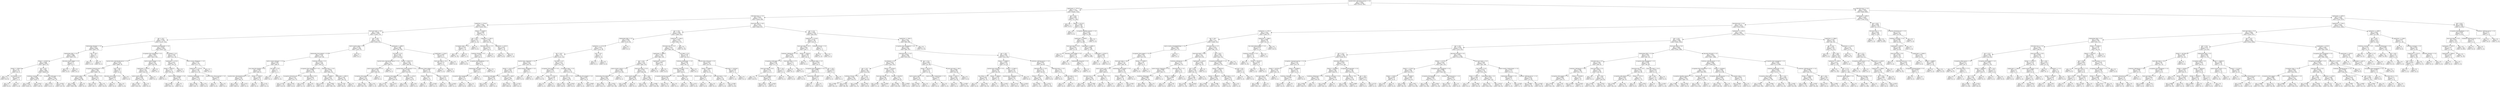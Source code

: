 digraph Tree {
node [shape=box] ;
0 [label="marital-status_Married-civ-spouse <= 0.5\ngini = 0.3656\nsamples = 32561\nvalue = [24720, 7841]"] ;
1 [label="capital-gain <= 7073.5\ngini = 0.1221\nsamples = 17585\nvalue = [16436, 1149]"] ;
0 -> 1 [labeldistance=2.5, labelangle=45, headlabel="True"] ;
2 [label="education-num <= 12.5\ngini = 0.0935\nsamples = 17274\nvalue = [16425, 849]"] ;
1 -> 2 ;
3 [label="capital-loss <= 2218.5\ngini = 0.0481\nsamples = 13864\nvalue = [13522, 342]"] ;
2 -> 3 ;
4 [label="hours-per-week <= 40.5\ngini = 0.0446\nsamples = 13807\nvalue = [13492, 315]"] ;
3 -> 4 ;
5 [label="age <= 33.5\ngini = 0.0268\nsamples = 11351\nvalue = [11197, 154]"] ;
4 -> 5 ;
6 [label="relationship_Husband <= 0.5\ngini = 0.0071\nsamples = 6698\nvalue = [6674, 24]"] ;
5 -> 6 ;
7 [label="relationship_Wife <= 0.5\ngini = 0.0068\nsamples = 6696\nvalue = [6673, 23]"] ;
6 -> 7 ;
8 [label="fnlwgt <= 23759.0\ngini = 0.0066\nsamples = 6692\nvalue = [6670, 22]"] ;
7 -> 8 ;
9 [label="fnlwgt <= 23381.0\ngini = 0.142\nsamples = 26\nvalue = [24, 2]"] ;
8 -> 9 ;
10 [label="gini = 0.0\nsamples = 23\nvalue = [23, 0]"] ;
9 -> 10 ;
11 [label="sex_Female <= 0.5\ngini = 0.4444\nsamples = 3\nvalue = [1, 2]"] ;
9 -> 11 ;
12 [label="gini = 0.0\nsamples = 2\nvalue = [0, 2]"] ;
11 -> 12 ;
13 [label="gini = 0.0\nsamples = 1\nvalue = [1, 0]"] ;
11 -> 13 ;
14 [label="age <= 28.5\ngini = 0.006\nsamples = 6666\nvalue = [6646, 20]"] ;
8 -> 14 ;
15 [label="workclass_Local-gov <= 0.5\ngini = 0.0026\nsamples = 5386\nvalue = [5379, 7]"] ;
14 -> 15 ;
16 [label="gini = 0.0015\nsamples = 5245\nvalue = [5241, 4]"] ;
15 -> 16 ;
17 [label="gini = 0.0416\nsamples = 141\nvalue = [138, 3]"] ;
15 -> 17 ;
18 [label="occupation_Craft-repair <= 0.5\ngini = 0.0201\nsamples = 1280\nvalue = [1267, 13]"] ;
14 -> 18 ;
19 [label="gini = 0.0125\nsamples = 1117\nvalue = [1110, 7]"] ;
18 -> 19 ;
20 [label="gini = 0.0709\nsamples = 163\nvalue = [157, 6]"] ;
18 -> 20 ;
21 [label="education_Some-college <= 0.5\ngini = 0.375\nsamples = 4\nvalue = [3, 1]"] ;
7 -> 21 ;
22 [label="gini = 0.0\nsamples = 3\nvalue = [3, 0]"] ;
21 -> 22 ;
23 [label="gini = 0.0\nsamples = 1\nvalue = [0, 1]"] ;
21 -> 23 ;
24 [label="age <= 26.5\ngini = 0.5\nsamples = 2\nvalue = [1, 1]"] ;
6 -> 24 ;
25 [label="gini = 0.0\nsamples = 1\nvalue = [1, 0]"] ;
24 -> 25 ;
26 [label="gini = 0.0\nsamples = 1\nvalue = [0, 1]"] ;
24 -> 26 ;
27 [label="occupation_Prof-specialty <= 0.5\ngini = 0.0543\nsamples = 4653\nvalue = [4523, 130]"] ;
5 -> 27 ;
28 [label="occupation_Exec-managerial <= 0.5\ngini = 0.046\nsamples = 4416\nvalue = [4312, 104]"] ;
27 -> 28 ;
29 [label="marital-status_Married-AF-spouse <= 0.5\ngini = 0.0376\nsamples = 4072\nvalue = [3994, 78]"] ;
28 -> 29 ;
30 [label="occupation_Protective-serv <= 0.5\ngini = 0.0367\nsamples = 4067\nvalue = [3991, 76]"] ;
29 -> 30 ;
31 [label="native-country_India <= 0.5\ngini = 0.0339\nsamples = 4000\nvalue = [3931, 69]"] ;
30 -> 31 ;
32 [label="gini = 0.0334\nsamples = 3999\nvalue = [3931, 68]"] ;
31 -> 32 ;
33 [label="gini = 0.0\nsamples = 1\nvalue = [0, 1]"] ;
31 -> 33 ;
34 [label="workclass_Private <= 0.5\ngini = 0.1871\nsamples = 67\nvalue = [60, 7]"] ;
30 -> 34 ;
35 [label="gini = 0.2726\nsamples = 43\nvalue = [36, 7]"] ;
34 -> 35 ;
36 [label="gini = 0.0\nsamples = 24\nvalue = [24, 0]"] ;
34 -> 36 ;
37 [label="age <= 36.5\ngini = 0.48\nsamples = 5\nvalue = [3, 2]"] ;
29 -> 37 ;
38 [label="education_Assoc-acdm <= 0.5\ngini = 0.4444\nsamples = 3\nvalue = [1, 2]"] ;
37 -> 38 ;
39 [label="gini = 0.0\nsamples = 2\nvalue = [0, 2]"] ;
38 -> 39 ;
40 [label="gini = 0.0\nsamples = 1\nvalue = [1, 0]"] ;
38 -> 40 ;
41 [label="gini = 0.0\nsamples = 2\nvalue = [2, 0]"] ;
37 -> 41 ;
42 [label="native-country_Ireland <= 0.5\ngini = 0.1397\nsamples = 344\nvalue = [318, 26]"] ;
28 -> 42 ;
43 [label="capital-gain <= 5373.5\ngini = 0.1351\nsamples = 343\nvalue = [318, 25]"] ;
42 -> 43 ;
44 [label="native-country_Japan <= 0.5\ngini = 0.1305\nsamples = 342\nvalue = [318, 24]"] ;
43 -> 44 ;
45 [label="gini = 0.1258\nsamples = 341\nvalue = [318, 23]"] ;
44 -> 45 ;
46 [label="gini = 0.0\nsamples = 1\nvalue = [0, 1]"] ;
44 -> 46 ;
47 [label="gini = 0.0\nsamples = 1\nvalue = [0, 1]"] ;
43 -> 47 ;
48 [label="gini = 0.0\nsamples = 1\nvalue = [0, 1]"] ;
42 -> 48 ;
49 [label="sex_Female <= 0.5\ngini = 0.1953\nsamples = 237\nvalue = [211, 26]"] ;
27 -> 49 ;
50 [label="capital-gain <= 4718.5\ngini = 0.4012\nsamples = 54\nvalue = [39, 15]"] ;
49 -> 50 ;
51 [label="fnlwgt <= 29452.0\ngini = 0.375\nsamples = 52\nvalue = [39, 13]"] ;
50 -> 51 ;
52 [label="gini = 0.0\nsamples = 1\nvalue = [0, 1]"] ;
51 -> 52 ;
53 [label="native-country_Germany <= 0.5\ngini = 0.3599\nsamples = 51\nvalue = [39, 12]"] ;
51 -> 53 ;
54 [label="gini = 0.3432\nsamples = 50\nvalue = [39, 11]"] ;
53 -> 54 ;
55 [label="gini = 0.0\nsamples = 1\nvalue = [0, 1]"] ;
53 -> 55 ;
56 [label="gini = 0.0\nsamples = 2\nvalue = [0, 2]"] ;
50 -> 56 ;
57 [label="native-country_Philippines <= 0.5\ngini = 0.113\nsamples = 183\nvalue = [172, 11]"] ;
49 -> 57 ;
58 [label="capital-loss <= 1472.0\ngini = 0.1039\nsamples = 182\nvalue = [172, 10]"] ;
57 -> 58 ;
59 [label="workclass_Federal-gov <= 0.5\ngini = 0.0955\nsamples = 179\nvalue = [170, 9]"] ;
58 -> 59 ;
60 [label="gini = 0.0794\nsamples = 169\nvalue = [162, 7]"] ;
59 -> 60 ;
61 [label="gini = 0.32\nsamples = 10\nvalue = [8, 2]"] ;
59 -> 61 ;
62 [label="marital-status_Never-married <= 0.5\ngini = 0.4444\nsamples = 3\nvalue = [2, 1]"] ;
58 -> 62 ;
63 [label="gini = 0.0\nsamples = 2\nvalue = [2, 0]"] ;
62 -> 63 ;
64 [label="gini = 0.0\nsamples = 1\nvalue = [0, 1]"] ;
62 -> 64 ;
65 [label="gini = 0.0\nsamples = 1\nvalue = [0, 1]"] ;
57 -> 65 ;
66 [label="age <= 38.5\ngini = 0.1225\nsamples = 2456\nvalue = [2295, 161]"] ;
4 -> 66 ;
67 [label="native-country_India <= 0.5\ngini = 0.0748\nsamples = 1568\nvalue = [1507, 61]"] ;
66 -> 67 ;
68 [label="relationship_Not-in-family <= 0.5\ngini = 0.0736\nsamples = 1567\nvalue = [1507, 60]"] ;
67 -> 68 ;
69 [label="native-country_Portugal <= 0.5\ngini = 0.0264\nsamples = 673\nvalue = [664, 9]"] ;
68 -> 69 ;
70 [label="race_Asian-Pac-Islander <= 0.5\ngini = 0.0236\nsamples = 671\nvalue = [663, 8]"] ;
69 -> 70 ;
71 [label="marital-status_Married-AF-spouse <= 0.5\ngini = 0.0181\nsamples = 657\nvalue = [651, 6]"] ;
70 -> 71 ;
72 [label="gini = 0.0152\nsamples = 653\nvalue = [648, 5]"] ;
71 -> 72 ;
73 [label="gini = 0.375\nsamples = 4\nvalue = [3, 1]"] ;
71 -> 73 ;
74 [label="fnlwgt <= 70533.5\ngini = 0.2449\nsamples = 14\nvalue = [12, 2]"] ;
70 -> 74 ;
75 [label="gini = 0.0\nsamples = 1\nvalue = [0, 1]"] ;
74 -> 75 ;
76 [label="gini = 0.142\nsamples = 13\nvalue = [12, 1]"] ;
74 -> 76 ;
77 [label="sex_Male <= 0.5\ngini = 0.5\nsamples = 2\nvalue = [1, 1]"] ;
69 -> 77 ;
78 [label="gini = 0.0\nsamples = 1\nvalue = [0, 1]"] ;
77 -> 78 ;
79 [label="gini = 0.0\nsamples = 1\nvalue = [1, 0]"] ;
77 -> 79 ;
80 [label="workclass_Private <= 0.5\ngini = 0.1076\nsamples = 894\nvalue = [843, 51]"] ;
68 -> 80 ;
81 [label="occupation_Exec-managerial <= 0.5\ngini = 0.2006\nsamples = 168\nvalue = [149, 19]"] ;
80 -> 81 ;
82 [label="occupation_Protective-serv <= 0.5\ngini = 0.1537\nsamples = 143\nvalue = [131, 12]"] ;
81 -> 82 ;
83 [label="gini = 0.1155\nsamples = 130\nvalue = [122, 8]"] ;
82 -> 83 ;
84 [label="gini = 0.426\nsamples = 13\nvalue = [9, 4]"] ;
82 -> 84 ;
85 [label="hours-per-week <= 62.5\ngini = 0.4032\nsamples = 25\nvalue = [18, 7]"] ;
81 -> 85 ;
86 [label="gini = 0.255\nsamples = 20\nvalue = [17, 3]"] ;
85 -> 86 ;
87 [label="gini = 0.32\nsamples = 5\nvalue = [1, 4]"] ;
85 -> 87 ;
88 [label="education-num <= 10.5\ngini = 0.0843\nsamples = 726\nvalue = [694, 32]"] ;
80 -> 88 ;
89 [label="fnlwgt <= 30808.5\ngini = 0.0672\nsamples = 632\nvalue = [610, 22]"] ;
88 -> 89 ;
90 [label="gini = 0.2975\nsamples = 11\nvalue = [9, 2]"] ;
89 -> 90 ;
91 [label="gini = 0.0623\nsamples = 621\nvalue = [601, 20]"] ;
89 -> 91 ;
92 [label="capital-gain <= 3692.0\ngini = 0.1901\nsamples = 94\nvalue = [84, 10]"] ;
88 -> 92 ;
93 [label="gini = 0.1748\nsamples = 93\nvalue = [84, 9]"] ;
92 -> 93 ;
94 [label="gini = 0.0\nsamples = 1\nvalue = [0, 1]"] ;
92 -> 94 ;
95 [label="gini = 0.0\nsamples = 1\nvalue = [0, 1]"] ;
67 -> 95 ;
96 [label="capital-gain <= 4668.5\ngini = 0.1999\nsamples = 888\nvalue = [788, 100]"] ;
66 -> 96 ;
97 [label="sex_Male <= 0.5\ngini = 0.1928\nsamples = 879\nvalue = [784, 95]"] ;
96 -> 97 ;
98 [label="marital-status_Married-AF-spouse <= 0.5\ngini = 0.12\nsamples = 421\nvalue = [394, 27]"] ;
97 -> 98 ;
99 [label="native-country_Greece <= 0.5\ngini = 0.1161\nsamples = 420\nvalue = [394, 26]"] ;
98 -> 99 ;
100 [label="occupation_Tech-support <= 0.5\ngini = 0.1122\nsamples = 419\nvalue = [394, 25]"] ;
99 -> 100 ;
101 [label="gini = 0.1018\nsamples = 409\nvalue = [387, 22]"] ;
100 -> 101 ;
102 [label="gini = 0.42\nsamples = 10\nvalue = [7, 3]"] ;
100 -> 102 ;
103 [label="gini = 0.0\nsamples = 1\nvalue = [0, 1]"] ;
99 -> 103 ;
104 [label="gini = 0.0\nsamples = 1\nvalue = [0, 1]"] ;
98 -> 104 ;
105 [label="fnlwgt <= 361071.0\ngini = 0.2529\nsamples = 458\nvalue = [390, 68]"] ;
97 -> 105 ;
106 [label="marital-status_Never-married <= 0.5\ngini = 0.2345\nsamples = 435\nvalue = [376, 59]"] ;
105 -> 106 ;
107 [label="occupation_Tech-support <= 0.5\ngini = 0.2828\nsamples = 311\nvalue = [258, 53]"] ;
106 -> 107 ;
108 [label="gini = 0.2727\nsamples = 307\nvalue = [257, 50]"] ;
107 -> 108 ;
109 [label="gini = 0.375\nsamples = 4\nvalue = [1, 3]"] ;
107 -> 109 ;
110 [label="capital-loss <= 1534.0\ngini = 0.0921\nsamples = 124\nvalue = [118, 6]"] ;
106 -> 110 ;
111 [label="gini = 0.065\nsamples = 119\nvalue = [115, 4]"] ;
110 -> 111 ;
112 [label="gini = 0.48\nsamples = 5\nvalue = [3, 2]"] ;
110 -> 112 ;
113 [label="education_Some-college <= 0.5\ngini = 0.4764\nsamples = 23\nvalue = [14, 9]"] ;
105 -> 113 ;
114 [label="fnlwgt <= 365071.5\ngini = 0.32\nsamples = 15\nvalue = [12, 3]"] ;
113 -> 114 ;
115 [label="gini = 0.0\nsamples = 1\nvalue = [0, 1]"] ;
114 -> 115 ;
116 [label="gini = 0.2449\nsamples = 14\nvalue = [12, 2]"] ;
114 -> 116 ;
117 [label="fnlwgt <= 420118.0\ngini = 0.375\nsamples = 8\nvalue = [2, 6]"] ;
113 -> 117 ;
118 [label="gini = 0.0\nsamples = 5\nvalue = [0, 5]"] ;
117 -> 118 ;
119 [label="gini = 0.4444\nsamples = 3\nvalue = [2, 1]"] ;
117 -> 119 ;
120 [label="capital-gain <= 5194.5\ngini = 0.4938\nsamples = 9\nvalue = [4, 5]"] ;
96 -> 120 ;
121 [label="hours-per-week <= 45.5\ngini = 0.2778\nsamples = 6\nvalue = [1, 5]"] ;
120 -> 121 ;
122 [label="gini = 0.0\nsamples = 1\nvalue = [1, 0]"] ;
121 -> 122 ;
123 [label="gini = 0.0\nsamples = 5\nvalue = [0, 5]"] ;
121 -> 123 ;
124 [label="gini = 0.0\nsamples = 3\nvalue = [3, 0]"] ;
120 -> 124 ;
125 [label="fnlwgt <= 125450.5\ngini = 0.4986\nsamples = 57\nvalue = [30, 27]"] ;
3 -> 125 ;
126 [label="age <= 60.0\ngini = 0.3457\nsamples = 18\nvalue = [4, 14]"] ;
125 -> 126 ;
127 [label="occupation_Sales <= 0.5\ngini = 0.1244\nsamples = 15\nvalue = [1, 14]"] ;
126 -> 127 ;
128 [label="gini = 0.0\nsamples = 14\nvalue = [0, 14]"] ;
127 -> 128 ;
129 [label="gini = 0.0\nsamples = 1\nvalue = [1, 0]"] ;
127 -> 129 ;
130 [label="gini = 0.0\nsamples = 3\nvalue = [3, 0]"] ;
126 -> 130 ;
131 [label="capital-loss <= 2391.5\ngini = 0.4444\nsamples = 39\nvalue = [26, 13]"] ;
125 -> 131 ;
132 [label="education-num <= 11.5\ngini = 0.2873\nsamples = 23\nvalue = [19, 4]"] ;
131 -> 132 ;
133 [label="workclass_Private <= 0.5\ngini = 0.2355\nsamples = 22\nvalue = [19, 3]"] ;
132 -> 133 ;
134 [label="gini = 0.0\nsamples = 10\nvalue = [10, 0]"] ;
133 -> 134 ;
135 [label="occupation_Farming-fishing <= 0.5\ngini = 0.375\nsamples = 12\nvalue = [9, 3]"] ;
133 -> 135 ;
136 [label="relationship_Own-child <= 0.5\ngini = 0.2975\nsamples = 11\nvalue = [9, 2]"] ;
135 -> 136 ;
137 [label="occupation_Exec-managerial <= 0.5\ngini = 0.18\nsamples = 10\nvalue = [9, 1]"] ;
136 -> 137 ;
138 [label="gini = 0.0\nsamples = 8\nvalue = [8, 0]"] ;
137 -> 138 ;
139 [label="gini = 0.5\nsamples = 2\nvalue = [1, 1]"] ;
137 -> 139 ;
140 [label="gini = 0.0\nsamples = 1\nvalue = [0, 1]"] ;
136 -> 140 ;
141 [label="gini = 0.0\nsamples = 1\nvalue = [0, 1]"] ;
135 -> 141 ;
142 [label="gini = 0.0\nsamples = 1\nvalue = [0, 1]"] ;
132 -> 142 ;
143 [label="capital-loss <= 3253.5\ngini = 0.4922\nsamples = 16\nvalue = [7, 9]"] ;
131 -> 143 ;
144 [label="gini = 0.0\nsamples = 9\nvalue = [0, 9]"] ;
143 -> 144 ;
145 [label="gini = 0.0\nsamples = 7\nvalue = [7, 0]"] ;
143 -> 145 ;
146 [label="hours-per-week <= 43.5\ngini = 0.2531\nsamples = 3410\nvalue = [2903, 507]"] ;
2 -> 146 ;
147 [label="age <= 33.5\ngini = 0.1608\nsamples = 2302\nvalue = [2099, 203]"] ;
146 -> 147 ;
148 [label="relationship_Wife <= 0.5\ngini = 0.0463\nsamples = 1181\nvalue = [1153, 28]"] ;
147 -> 148 ;
149 [label="capital-loss <= 2116.0\ngini = 0.0431\nsamples = 1179\nvalue = [1153, 26]"] ;
148 -> 149 ;
150 [label="age <= 29.5\ngini = 0.04\nsamples = 1175\nvalue = [1151, 24]"] ;
149 -> 150 ;
151 [label="marital-status_Separated <= 0.5\ngini = 0.0213\nsamples = 929\nvalue = [919, 10]"] ;
150 -> 151 ;
152 [label="fnlwgt <= 41011.0\ngini = 0.0193\nsamples = 924\nvalue = [915, 9]"] ;
151 -> 152 ;
153 [label="occupation_Craft-repair <= 0.5\ngini = 0.0973\nsamples = 39\nvalue = [37, 2]"] ;
152 -> 153 ;
154 [label="gini = 0.0512\nsamples = 38\nvalue = [37, 1]"] ;
153 -> 154 ;
155 [label="gini = 0.0\nsamples = 1\nvalue = [0, 1]"] ;
153 -> 155 ;
156 [label="capital-loss <= 1486.0\ngini = 0.0157\nsamples = 885\nvalue = [878, 7]"] ;
152 -> 156 ;
157 [label="gini = 0.0137\nsamples = 870\nvalue = [864, 6]"] ;
156 -> 157 ;
158 [label="gini = 0.1244\nsamples = 15\nvalue = [14, 1]"] ;
156 -> 158 ;
159 [label="native-country_Philippines <= 0.5\ngini = 0.32\nsamples = 5\nvalue = [4, 1]"] ;
151 -> 159 ;
160 [label="gini = 0.0\nsamples = 4\nvalue = [4, 0]"] ;
159 -> 160 ;
161 [label="gini = 0.0\nsamples = 1\nvalue = [0, 1]"] ;
159 -> 161 ;
162 [label="sex_Male <= 0.5\ngini = 0.1073\nsamples = 246\nvalue = [232, 14]"] ;
150 -> 162 ;
163 [label="occupation_Tech-support <= 0.5\ngini = 0.0161\nsamples = 123\nvalue = [122, 1]"] ;
162 -> 163 ;
164 [label="gini = 0.0\nsamples = 115\nvalue = [115, 0]"] ;
163 -> 164 ;
165 [label="fnlwgt <= 171021.5\ngini = 0.2188\nsamples = 8\nvalue = [7, 1]"] ;
163 -> 165 ;
166 [label="gini = 0.5\nsamples = 2\nvalue = [1, 1]"] ;
165 -> 166 ;
167 [label="gini = 0.0\nsamples = 6\nvalue = [6, 0]"] ;
165 -> 167 ;
168 [label="occupation_Sales <= 0.5\ngini = 0.189\nsamples = 123\nvalue = [110, 13]"] ;
162 -> 168 ;
169 [label="education-num <= 14.5\ngini = 0.1515\nsamples = 109\nvalue = [100, 9]"] ;
168 -> 169 ;
170 [label="gini = 0.1128\nsamples = 100\nvalue = [94, 6]"] ;
169 -> 170 ;
171 [label="gini = 0.4444\nsamples = 9\nvalue = [6, 3]"] ;
169 -> 171 ;
172 [label="relationship_Not-in-family <= 0.5\ngini = 0.4082\nsamples = 14\nvalue = [10, 4]"] ;
168 -> 172 ;
173 [label="gini = 0.0\nsamples = 5\nvalue = [5, 0]"] ;
172 -> 173 ;
174 [label="gini = 0.4938\nsamples = 9\nvalue = [5, 4]"] ;
172 -> 174 ;
175 [label="age <= 24.0\ngini = 0.5\nsamples = 4\nvalue = [2, 2]"] ;
149 -> 175 ;
176 [label="gini = 0.0\nsamples = 2\nvalue = [0, 2]"] ;
175 -> 176 ;
177 [label="gini = 0.0\nsamples = 2\nvalue = [2, 0]"] ;
175 -> 177 ;
178 [label="gini = 0.0\nsamples = 2\nvalue = [0, 2]"] ;
148 -> 178 ;
179 [label="capital-loss <= 2365.5\ngini = 0.2635\nsamples = 1121\nvalue = [946, 175]"] ;
147 -> 179 ;
180 [label="education-num <= 14.5\ngini = 0.2529\nsamples = 1111\nvalue = [946, 165]"] ;
179 -> 180 ;
181 [label="capital-gain <= 4668.5\ngini = 0.2246\nsamples = 1024\nvalue = [892, 132]"] ;
180 -> 181 ;
182 [label="age <= 46.5\ngini = 0.216\nsamples = 1007\nvalue = [883, 124]"] ;
181 -> 182 ;
183 [label="native-country_Taiwan <= 0.5\ngini = 0.1665\nsamples = 633\nvalue = [575, 58]"] ;
182 -> 183 ;
184 [label="relationship_Not-in-family <= 0.5\ngini = 0.1641\nsamples = 632\nvalue = [575, 57]"] ;
183 -> 184 ;
185 [label="gini = 0.0915\nsamples = 229\nvalue = [218, 11]"] ;
184 -> 185 ;
186 [label="gini = 0.2022\nsamples = 403\nvalue = [357, 46]"] ;
184 -> 186 ;
187 [label="gini = 0.0\nsamples = 1\nvalue = [0, 1]"] ;
183 -> 187 ;
188 [label="hours-per-week <= 31.0\ngini = 0.2907\nsamples = 374\nvalue = [308, 66]"] ;
182 -> 188 ;
189 [label="native-country_Japan <= 0.5\ngini = 0.0907\nsamples = 84\nvalue = [80, 4]"] ;
188 -> 189 ;
190 [label="gini = 0.0697\nsamples = 83\nvalue = [80, 3]"] ;
189 -> 190 ;
191 [label="gini = 0.0\nsamples = 1\nvalue = [0, 1]"] ;
189 -> 191 ;
192 [label="age <= 48.5\ngini = 0.3362\nsamples = 290\nvalue = [228, 62]"] ;
188 -> 192 ;
193 [label="gini = 0.4352\nsamples = 50\nvalue = [34, 16]"] ;
192 -> 193 ;
194 [label="gini = 0.3099\nsamples = 240\nvalue = [194, 46]"] ;
192 -> 194 ;
195 [label="capital-gain <= 5194.5\ngini = 0.4983\nsamples = 17\nvalue = [9, 8]"] ;
181 -> 195 ;
196 [label="gini = 0.0\nsamples = 8\nvalue = [0, 8]"] ;
195 -> 196 ;
197 [label="gini = 0.0\nsamples = 9\nvalue = [9, 0]"] ;
195 -> 197 ;
198 [label="sex_Male <= 0.5\ngini = 0.4709\nsamples = 87\nvalue = [54, 33]"] ;
180 -> 198 ;
199 [label="workclass_Federal-gov <= 0.5\ngini = 0.3482\nsamples = 49\nvalue = [38, 11]"] ;
198 -> 199 ;
200 [label="workclass_State-gov <= 0.5\ngini = 0.3096\nsamples = 47\nvalue = [38, 9]"] ;
199 -> 200 ;
201 [label="occupation_Machine-op-inspct <= 0.5\ngini = 0.1567\nsamples = 35\nvalue = [32, 3]"] ;
200 -> 201 ;
202 [label="gini = 0.1107\nsamples = 34\nvalue = [32, 2]"] ;
201 -> 202 ;
203 [label="gini = 0.0\nsamples = 1\nvalue = [0, 1]"] ;
201 -> 203 ;
204 [label="education_Doctorate <= 0.5\ngini = 0.5\nsamples = 12\nvalue = [6, 6]"] ;
200 -> 204 ;
205 [label="gini = 0.0\nsamples = 4\nvalue = [4, 0]"] ;
204 -> 205 ;
206 [label="gini = 0.375\nsamples = 8\nvalue = [2, 6]"] ;
204 -> 206 ;
207 [label="gini = 0.0\nsamples = 2\nvalue = [0, 2]"] ;
199 -> 207 ;
208 [label="marital-status_Divorced <= 0.5\ngini = 0.4875\nsamples = 38\nvalue = [16, 22]"] ;
198 -> 208 ;
209 [label="fnlwgt <= 93895.5\ngini = 0.42\nsamples = 30\nvalue = [9, 21]"] ;
208 -> 209 ;
210 [label="marital-status_Widowed <= 0.5\ngini = 0.32\nsamples = 5\nvalue = [4, 1]"] ;
209 -> 210 ;
211 [label="gini = 0.0\nsamples = 4\nvalue = [4, 0]"] ;
210 -> 211 ;
212 [label="gini = 0.0\nsamples = 1\nvalue = [0, 1]"] ;
210 -> 212 ;
213 [label="hours-per-week <= 16.5\ngini = 0.32\nsamples = 25\nvalue = [5, 20]"] ;
209 -> 213 ;
214 [label="gini = 0.0\nsamples = 2\nvalue = [2, 0]"] ;
213 -> 214 ;
215 [label="gini = 0.2268\nsamples = 23\nvalue = [3, 20]"] ;
213 -> 215 ;
216 [label="fnlwgt <= 316106.5\ngini = 0.2188\nsamples = 8\nvalue = [7, 1]"] ;
208 -> 216 ;
217 [label="gini = 0.0\nsamples = 7\nvalue = [7, 0]"] ;
216 -> 217 ;
218 [label="gini = 0.0\nsamples = 1\nvalue = [0, 1]"] ;
216 -> 218 ;
219 [label="gini = 0.0\nsamples = 10\nvalue = [0, 10]"] ;
179 -> 219 ;
220 [label="age <= 27.5\ngini = 0.3982\nsamples = 1108\nvalue = [804, 304]"] ;
146 -> 220 ;
221 [label="capital-loss <= 2116.0\ngini = 0.0736\nsamples = 209\nvalue = [201, 8]"] ;
220 -> 221 ;
222 [label="hours-per-week <= 62.5\ngini = 0.0653\nsamples = 207\nvalue = [200, 7]"] ;
221 -> 222 ;
223 [label="workclass_Self-emp-inc <= 0.5\ngini = 0.0425\nsamples = 184\nvalue = [180, 4]"] ;
222 -> 223 ;
224 [label="occupation_Craft-repair <= 0.5\ngini = 0.0328\nsamples = 180\nvalue = [177, 3]"] ;
223 -> 224 ;
225 [label="hours-per-week <= 53.5\ngini = 0.0225\nsamples = 176\nvalue = [174, 2]"] ;
224 -> 225 ;
226 [label="gini = 0.0\nsamples = 135\nvalue = [135, 0]"] ;
225 -> 226 ;
227 [label="occupation_Tech-support <= 0.5\ngini = 0.0928\nsamples = 41\nvalue = [39, 2]"] ;
225 -> 227 ;
228 [label="gini = 0.0512\nsamples = 38\nvalue = [37, 1]"] ;
227 -> 228 ;
229 [label="gini = 0.4444\nsamples = 3\nvalue = [2, 1]"] ;
227 -> 229 ;
230 [label="age <= 26.5\ngini = 0.375\nsamples = 4\nvalue = [3, 1]"] ;
224 -> 230 ;
231 [label="gini = 0.0\nsamples = 1\nvalue = [0, 1]"] ;
230 -> 231 ;
232 [label="gini = 0.0\nsamples = 3\nvalue = [3, 0]"] ;
230 -> 232 ;
233 [label="hours-per-week <= 47.5\ngini = 0.375\nsamples = 4\nvalue = [3, 1]"] ;
223 -> 233 ;
234 [label="gini = 0.0\nsamples = 1\nvalue = [0, 1]"] ;
233 -> 234 ;
235 [label="gini = 0.0\nsamples = 3\nvalue = [3, 0]"] ;
233 -> 235 ;
236 [label="fnlwgt <= 78354.0\ngini = 0.2268\nsamples = 23\nvalue = [20, 3]"] ;
222 -> 236 ;
237 [label="gini = 0.0\nsamples = 1\nvalue = [0, 1]"] ;
236 -> 237 ;
238 [label="occupation_Sales <= 0.5\ngini = 0.1653\nsamples = 22\nvalue = [20, 2]"] ;
236 -> 238 ;
239 [label="occupation_Exec-managerial <= 0.5\ngini = 0.0997\nsamples = 19\nvalue = [18, 1]"] ;
238 -> 239 ;
240 [label="gini = 0.0\nsamples = 15\nvalue = [15, 0]"] ;
239 -> 240 ;
241 [label="relationship_Own-child <= 0.5\ngini = 0.375\nsamples = 4\nvalue = [3, 1]"] ;
239 -> 241 ;
242 [label="gini = 0.0\nsamples = 1\nvalue = [0, 1]"] ;
241 -> 242 ;
243 [label="gini = 0.0\nsamples = 3\nvalue = [3, 0]"] ;
241 -> 243 ;
244 [label="age <= 26.0\ngini = 0.4444\nsamples = 3\nvalue = [2, 1]"] ;
238 -> 244 ;
245 [label="gini = 0.0\nsamples = 2\nvalue = [2, 0]"] ;
244 -> 245 ;
246 [label="gini = 0.0\nsamples = 1\nvalue = [0, 1]"] ;
244 -> 246 ;
247 [label="workclass_Private <= 0.5\ngini = 0.5\nsamples = 2\nvalue = [1, 1]"] ;
221 -> 247 ;
248 [label="gini = 0.0\nsamples = 1\nvalue = [1, 0]"] ;
247 -> 248 ;
249 [label="gini = 0.0\nsamples = 1\nvalue = [0, 1]"] ;
247 -> 249 ;
250 [label="capital-loss <= 2391.5\ngini = 0.4417\nsamples = 899\nvalue = [603, 296]"] ;
220 -> 250 ;
251 [label="occupation_Exec-managerial <= 0.5\ngini = 0.4337\nsamples = 884\nvalue = [603, 281]"] ;
250 -> 251 ;
252 [label="education-num <= 14.5\ngini = 0.3981\nsamples = 660\nvalue = [479, 181]"] ;
251 -> 252 ;
253 [label="sex_Female <= 0.5\ngini = 0.3612\nsamples = 558\nvalue = [426, 132]"] ;
252 -> 253 ;
254 [label="age <= 42.5\ngini = 0.4241\nsamples = 308\nvalue = [214, 94]"] ;
253 -> 254 ;
255 [label="workclass_Private <= 0.5\ngini = 0.385\nsamples = 196\nvalue = [145, 51]"] ;
254 -> 255 ;
256 [label="gini = 0.2809\nsamples = 71\nvalue = [59, 12]"] ;
255 -> 256 ;
257 [label="gini = 0.4293\nsamples = 125\nvalue = [86, 39]"] ;
255 -> 257 ;
258 [label="age <= 53.5\ngini = 0.4731\nsamples = 112\nvalue = [69, 43]"] ;
254 -> 258 ;
259 [label="gini = 0.4987\nsamples = 78\nvalue = [41, 37]"] ;
258 -> 259 ;
260 [label="gini = 0.2907\nsamples = 34\nvalue = [28, 6]"] ;
258 -> 260 ;
261 [label="fnlwgt <= 131504.0\ngini = 0.2578\nsamples = 250\nvalue = [212, 38]"] ;
253 -> 261 ;
262 [label="hours-per-week <= 61.0\ngini = 0.095\nsamples = 80\nvalue = [76, 4]"] ;
261 -> 262 ;
263 [label="gini = 0.0533\nsamples = 73\nvalue = [71, 2]"] ;
262 -> 263 ;
264 [label="gini = 0.4082\nsamples = 7\nvalue = [5, 2]"] ;
262 -> 264 ;
265 [label="fnlwgt <= 352536.5\ngini = 0.32\nsamples = 170\nvalue = [136, 34]"] ;
261 -> 265 ;
266 [label="gini = 0.2982\nsamples = 159\nvalue = [130, 29]"] ;
265 -> 266 ;
267 [label="gini = 0.4959\nsamples = 11\nvalue = [6, 5]"] ;
265 -> 267 ;
268 [label="age <= 32.5\ngini = 0.4992\nsamples = 102\nvalue = [53, 49]"] ;
252 -> 268 ;
269 [label="fnlwgt <= 401751.5\ngini = 0.2975\nsamples = 33\nvalue = [27, 6]"] ;
268 -> 269 ;
270 [label="native-country_Italy <= 0.5\ngini = 0.2311\nsamples = 30\nvalue = [26, 4]"] ;
269 -> 270 ;
271 [label="gini = 0.1855\nsamples = 29\nvalue = [26, 3]"] ;
270 -> 271 ;
272 [label="gini = 0.0\nsamples = 1\nvalue = [0, 1]"] ;
270 -> 272 ;
273 [label="native-country_United-States <= 0.5\ngini = 0.4444\nsamples = 3\nvalue = [1, 2]"] ;
269 -> 273 ;
274 [label="gini = 0.0\nsamples = 2\nvalue = [0, 2]"] ;
273 -> 274 ;
275 [label="gini = 0.0\nsamples = 1\nvalue = [1, 0]"] ;
273 -> 275 ;
276 [label="hours-per-week <= 89.5\ngini = 0.4696\nsamples = 69\nvalue = [26, 43]"] ;
268 -> 276 ;
277 [label="fnlwgt <= 40537.5\ngini = 0.4541\nsamples = 66\nvalue = [23, 43]"] ;
276 -> 277 ;
278 [label="gini = 0.32\nsamples = 5\nvalue = [4, 1]"] ;
277 -> 278 ;
279 [label="gini = 0.4289\nsamples = 61\nvalue = [19, 42]"] ;
277 -> 279 ;
280 [label="gini = 0.0\nsamples = 3\nvalue = [3, 0]"] ;
276 -> 280 ;
281 [label="age <= 39.5\ngini = 0.4943\nsamples = 224\nvalue = [124, 100]"] ;
251 -> 281 ;
282 [label="fnlwgt <= 185983.5\ngini = 0.4339\nsamples = 110\nvalue = [75, 35]"] ;
281 -> 282 ;
283 [label="marital-status_Divorced <= 0.5\ngini = 0.4824\nsamples = 64\nvalue = [38, 26]"] ;
282 -> 283 ;
284 [label="race_White <= 0.5\ngini = 0.4395\nsamples = 46\nvalue = [31, 15]"] ;
283 -> 284 ;
285 [label="gini = 0.0\nsamples = 5\nvalue = [5, 0]"] ;
284 -> 285 ;
286 [label="gini = 0.464\nsamples = 41\nvalue = [26, 15]"] ;
284 -> 286 ;
287 [label="fnlwgt <= 40949.5\ngini = 0.4753\nsamples = 18\nvalue = [7, 11]"] ;
283 -> 287 ;
288 [label="gini = 0.0\nsamples = 2\nvalue = [2, 0]"] ;
287 -> 288 ;
289 [label="gini = 0.4297\nsamples = 16\nvalue = [5, 11]"] ;
287 -> 289 ;
290 [label="fnlwgt <= 572687.5\ngini = 0.3147\nsamples = 46\nvalue = [37, 9]"] ;
282 -> 290 ;
291 [label="marital-status_Separated <= 0.5\ngini = 0.2676\nsamples = 44\nvalue = [37, 7]"] ;
290 -> 291 ;
292 [label="gini = 0.2142\nsamples = 41\nvalue = [36, 5]"] ;
291 -> 292 ;
293 [label="gini = 0.4444\nsamples = 3\nvalue = [1, 2]"] ;
291 -> 293 ;
294 [label="gini = 0.0\nsamples = 2\nvalue = [0, 2]"] ;
290 -> 294 ;
295 [label="workclass_Self-emp-not-inc <= 0.5\ngini = 0.4902\nsamples = 114\nvalue = [49, 65]"] ;
281 -> 295 ;
296 [label="education-num <= 14.5\ngini = 0.4741\nsamples = 101\nvalue = [39, 62]"] ;
295 -> 296 ;
297 [label="fnlwgt <= 114362.0\ngini = 0.487\nsamples = 93\nvalue = [39, 54]"] ;
296 -> 297 ;
298 [label="gini = 0.4851\nsamples = 29\nvalue = [17, 12]"] ;
297 -> 298 ;
299 [label="gini = 0.4512\nsamples = 64\nvalue = [22, 42]"] ;
297 -> 299 ;
300 [label="gini = 0.0\nsamples = 8\nvalue = [0, 8]"] ;
296 -> 300 ;
301 [label="education-num <= 13.5\ngini = 0.355\nsamples = 13\nvalue = [10, 3]"] ;
295 -> 301 ;
302 [label="gini = 0.0\nsamples = 9\nvalue = [9, 0]"] ;
301 -> 302 ;
303 [label="hours-per-week <= 52.5\ngini = 0.375\nsamples = 4\nvalue = [1, 3]"] ;
301 -> 303 ;
304 [label="gini = 0.0\nsamples = 3\nvalue = [0, 3]"] ;
303 -> 304 ;
305 [label="gini = 0.0\nsamples = 1\nvalue = [1, 0]"] ;
303 -> 305 ;
306 [label="gini = 0.0\nsamples = 15\nvalue = [0, 15]"] ;
250 -> 306 ;
307 [label="age <= 20.5\ngini = 0.0682\nsamples = 311\nvalue = [11, 300]"] ;
1 -> 307 ;
308 [label="gini = 0.0\nsamples = 4\nvalue = [4, 0]"] ;
307 -> 308 ;
309 [label="fnlwgt <= 25115.5\ngini = 0.0446\nsamples = 307\nvalue = [7, 300]"] ;
307 -> 309 ;
310 [label="gini = 0.0\nsamples = 2\nvalue = [2, 0]"] ;
309 -> 310 ;
311 [label="occupation_Handlers-cleaners <= 0.5\ngini = 0.0322\nsamples = 305\nvalue = [5, 300]"] ;
309 -> 311 ;
312 [label="capital-gain <= 8296.0\ngini = 0.026\nsamples = 304\nvalue = [4, 300]"] ;
311 -> 312 ;
313 [label="hours-per-week <= 35.5\ngini = 0.3047\nsamples = 16\nvalue = [3, 13]"] ;
312 -> 313 ;
314 [label="gini = 0.0\nsamples = 2\nvalue = [2, 0]"] ;
313 -> 314 ;
315 [label="education_Some-college <= 0.5\ngini = 0.1327\nsamples = 14\nvalue = [1, 13]"] ;
313 -> 315 ;
316 [label="gini = 0.0\nsamples = 12\nvalue = [0, 12]"] ;
315 -> 316 ;
317 [label="relationship_Unmarried <= 0.5\ngini = 0.5\nsamples = 2\nvalue = [1, 1]"] ;
315 -> 317 ;
318 [label="gini = 0.0\nsamples = 1\nvalue = [0, 1]"] ;
317 -> 318 ;
319 [label="gini = 0.0\nsamples = 1\nvalue = [1, 0]"] ;
317 -> 319 ;
320 [label="capital-gain <= 30961.5\ngini = 0.0069\nsamples = 288\nvalue = [1, 287]"] ;
312 -> 320 ;
321 [label="gini = 0.0\nsamples = 260\nvalue = [0, 260]"] ;
320 -> 321 ;
322 [label="capital-gain <= 67047.0\ngini = 0.0689\nsamples = 28\nvalue = [1, 27]"] ;
320 -> 322 ;
323 [label="gini = 0.0\nsamples = 1\nvalue = [1, 0]"] ;
322 -> 323 ;
324 [label="gini = 0.0\nsamples = 27\nvalue = [0, 27]"] ;
322 -> 324 ;
325 [label="gini = 0.0\nsamples = 1\nvalue = [1, 0]"] ;
311 -> 325 ;
326 [label="education-num <= 12.5\ngini = 0.4943\nsamples = 14976\nvalue = [8284, 6692]"] ;
0 -> 326 [labeldistance=2.5, labelangle=-45, headlabel="False"] ;
327 [label="capital-gain <= 5095.5\ngini = 0.4429\nsamples = 10507\nvalue = [7029, 3478]"] ;
326 -> 327 ;
328 [label="education-num <= 8.5\ngini = 0.4174\nsamples = 9979\nvalue = [7018, 2961]"] ;
327 -> 328 ;
329 [label="capital-loss <= 1791.5\ngini = 0.1814\nsamples = 1656\nvalue = [1489, 167]"] ;
328 -> 329 ;
330 [label="age <= 36.5\ngini = 0.17\nsamples = 1621\nvalue = [1469, 152]"] ;
329 -> 330 ;
331 [label="native-country_Trinadad&Tobago <= 0.5\ngini = 0.0816\nsamples = 493\nvalue = [472, 21]"] ;
330 -> 331 ;
332 [label="occupation_Tech-support <= 0.5\ngini = 0.078\nsamples = 492\nvalue = [472, 20]"] ;
331 -> 332 ;
333 [label="hours-per-week <= 49.0\ngini = 0.0712\nsamples = 487\nvalue = [469, 18]"] ;
332 -> 333 ;
334 [label="native-country_Laos <= 0.5\ngini = 0.0432\nsamples = 407\nvalue = [398, 9]"] ;
333 -> 334 ;
335 [label="education-num <= 7.5\ngini = 0.0387\nsamples = 405\nvalue = [397, 8]"] ;
334 -> 335 ;
336 [label="gini = 0.027\nsamples = 365\nvalue = [360, 5]"] ;
335 -> 336 ;
337 [label="gini = 0.1388\nsamples = 40\nvalue = [37, 3]"] ;
335 -> 337 ;
338 [label="education_11th <= 0.5\ngini = 0.5\nsamples = 2\nvalue = [1, 1]"] ;
334 -> 338 ;
339 [label="gini = 0.0\nsamples = 1\nvalue = [0, 1]"] ;
338 -> 339 ;
340 [label="gini = 0.0\nsamples = 1\nvalue = [1, 0]"] ;
338 -> 340 ;
341 [label="relationship_Not-in-family <= 0.5\ngini = 0.1997\nsamples = 80\nvalue = [71, 9]"] ;
333 -> 341 ;
342 [label="fnlwgt <= 29992.5\ngini = 0.182\nsamples = 79\nvalue = [71, 8]"] ;
341 -> 342 ;
343 [label="gini = 0.5\nsamples = 2\nvalue = [1, 1]"] ;
342 -> 343 ;
344 [label="gini = 0.1653\nsamples = 77\nvalue = [70, 7]"] ;
342 -> 344 ;
345 [label="gini = 0.0\nsamples = 1\nvalue = [0, 1]"] ;
341 -> 345 ;
346 [label="fnlwgt <= 273083.5\ngini = 0.48\nsamples = 5\nvalue = [3, 2]"] ;
332 -> 346 ;
347 [label="gini = 0.0\nsamples = 3\nvalue = [3, 0]"] ;
346 -> 347 ;
348 [label="gini = 0.0\nsamples = 2\nvalue = [0, 2]"] ;
346 -> 348 ;
349 [label="gini = 0.0\nsamples = 1\nvalue = [0, 1]"] ;
331 -> 349 ;
350 [label="education-num <= 5.5\ngini = 0.2053\nsamples = 1128\nvalue = [997, 131]"] ;
330 -> 350 ;
351 [label="hours-per-week <= 49.5\ngini = 0.155\nsamples = 626\nvalue = [573, 53]"] ;
350 -> 351 ;
352 [label="workclass_Self-emp-inc <= 0.5\ngini = 0.1117\nsamples = 522\nvalue = [491, 31]"] ;
351 -> 352 ;
353 [label="native-country_Yugoslavia <= 0.5\ngini = 0.0999\nsamples = 512\nvalue = [485, 27]"] ;
352 -> 353 ;
354 [label="workclass_Federal-gov <= 0.5\ngini = 0.0966\nsamples = 511\nvalue = [485, 26]"] ;
353 -> 354 ;
355 [label="gini = 0.0932\nsamples = 510\nvalue = [485, 25]"] ;
354 -> 355 ;
356 [label="gini = 0.0\nsamples = 1\nvalue = [0, 1]"] ;
354 -> 356 ;
357 [label="gini = 0.0\nsamples = 1\nvalue = [0, 1]"] ;
353 -> 357 ;
358 [label="education-num <= 4.5\ngini = 0.48\nsamples = 10\nvalue = [6, 4]"] ;
352 -> 358 ;
359 [label="fnlwgt <= 129309.0\ngini = 0.4898\nsamples = 7\nvalue = [3, 4]"] ;
358 -> 359 ;
360 [label="gini = 0.0\nsamples = 2\nvalue = [0, 2]"] ;
359 -> 360 ;
361 [label="gini = 0.48\nsamples = 5\nvalue = [3, 2]"] ;
359 -> 361 ;
362 [label="gini = 0.0\nsamples = 3\nvalue = [3, 0]"] ;
358 -> 362 ;
363 [label="capital-gain <= 4164.0\ngini = 0.3336\nsamples = 104\nvalue = [82, 22]"] ;
351 -> 363 ;
364 [label="age <= 63.5\ngini = 0.3246\nsamples = 103\nvalue = [82, 21]"] ;
363 -> 364 ;
365 [label="age <= 62.5\ngini = 0.3496\nsamples = 93\nvalue = [72, 21]"] ;
364 -> 365 ;
366 [label="gini = 0.3331\nsamples = 90\nvalue = [71, 19]"] ;
365 -> 366 ;
367 [label="gini = 0.4444\nsamples = 3\nvalue = [1, 2]"] ;
365 -> 367 ;
368 [label="gini = 0.0\nsamples = 10\nvalue = [10, 0]"] ;
364 -> 368 ;
369 [label="gini = 0.0\nsamples = 1\nvalue = [0, 1]"] ;
363 -> 369 ;
370 [label="age <= 65.5\ngini = 0.2625\nsamples = 502\nvalue = [424, 78]"] ;
350 -> 370 ;
371 [label="occupation_Prof-specialty <= 0.5\ngini = 0.2851\nsamples = 453\nvalue = [375, 78]"] ;
370 -> 371 ;
372 [label="fnlwgt <= 366223.0\ngini = 0.2783\nsamples = 449\nvalue = [374, 75]"] ;
371 -> 372 ;
373 [label="fnlwgt <= 198384.0\ngini = 0.2651\nsamples = 426\nvalue = [359, 67]"] ;
372 -> 373 ;
374 [label="gini = 0.3055\nsamples = 287\nvalue = [233, 54]"] ;
373 -> 374 ;
375 [label="gini = 0.1696\nsamples = 139\nvalue = [126, 13]"] ;
373 -> 375 ;
376 [label="hours-per-week <= 41.5\ngini = 0.4537\nsamples = 23\nvalue = [15, 8]"] ;
372 -> 376 ;
377 [label="gini = 0.3457\nsamples = 18\nvalue = [14, 4]"] ;
376 -> 377 ;
378 [label="gini = 0.32\nsamples = 5\nvalue = [1, 4]"] ;
376 -> 378 ;
379 [label="age <= 39.5\ngini = 0.375\nsamples = 4\nvalue = [1, 3]"] ;
371 -> 379 ;
380 [label="gini = 0.0\nsamples = 1\nvalue = [1, 0]"] ;
379 -> 380 ;
381 [label="gini = 0.0\nsamples = 3\nvalue = [0, 3]"] ;
379 -> 381 ;
382 [label="gini = 0.0\nsamples = 49\nvalue = [49, 0]"] ;
370 -> 382 ;
383 [label="capital-loss <= 1989.5\ngini = 0.4898\nsamples = 35\nvalue = [20, 15]"] ;
329 -> 383 ;
384 [label="race_Amer-Indian-Eskimo <= 0.5\ngini = 0.2076\nsamples = 17\nvalue = [2, 15]"] ;
383 -> 384 ;
385 [label="workclass_Local-gov <= 0.5\ngini = 0.1172\nsamples = 16\nvalue = [1, 15]"] ;
384 -> 385 ;
386 [label="gini = 0.0\nsamples = 13\nvalue = [0, 13]"] ;
385 -> 386 ;
387 [label="fnlwgt <= 281402.5\ngini = 0.4444\nsamples = 3\nvalue = [1, 2]"] ;
385 -> 387 ;
388 [label="gini = 0.0\nsamples = 1\nvalue = [1, 0]"] ;
387 -> 388 ;
389 [label="gini = 0.0\nsamples = 2\nvalue = [0, 2]"] ;
387 -> 389 ;
390 [label="gini = 0.0\nsamples = 1\nvalue = [1, 0]"] ;
384 -> 390 ;
391 [label="gini = 0.0\nsamples = 18\nvalue = [18, 0]"] ;
383 -> 391 ;
392 [label="capital-loss <= 1782.5\ngini = 0.446\nsamples = 8323\nvalue = [5529, 2794]"] ;
328 -> 392 ;
393 [label="age <= 35.5\ngini = 0.4339\nsamples = 7988\nvalue = [5446, 2542]"] ;
392 -> 393 ;
394 [label="age <= 29.5\ngini = 0.3249\nsamples = 2704\nvalue = [2152, 552]"] ;
393 -> 394 ;
395 [label="age <= 24.5\ngini = 0.2388\nsamples = 1205\nvalue = [1038, 167]"] ;
394 -> 395 ;
396 [label="occupation_Transport-moving <= 0.5\ngini = 0.1076\nsamples = 333\nvalue = [314, 19]"] ;
395 -> 396 ;
397 [label="fnlwgt <= 542762.5\ngini = 0.0794\nsamples = 314\nvalue = [301, 13]"] ;
396 -> 397 ;
398 [label="hours-per-week <= 71.0\ngini = 0.0737\nsamples = 313\nvalue = [301, 12]"] ;
397 -> 398 ;
399 [label="gini = 0.0682\nsamples = 311\nvalue = [300, 11]"] ;
398 -> 399 ;
400 [label="gini = 0.5\nsamples = 2\nvalue = [1, 1]"] ;
398 -> 400 ;
401 [label="gini = 0.0\nsamples = 1\nvalue = [0, 1]"] ;
397 -> 401 ;
402 [label="fnlwgt <= 332860.0\ngini = 0.4321\nsamples = 19\nvalue = [13, 6]"] ;
396 -> 402 ;
403 [label="workclass_State-gov <= 0.5\ngini = 0.3599\nsamples = 17\nvalue = [13, 4]"] ;
402 -> 403 ;
404 [label="gini = 0.3047\nsamples = 16\nvalue = [13, 3]"] ;
403 -> 404 ;
405 [label="gini = 0.0\nsamples = 1\nvalue = [0, 1]"] ;
403 -> 405 ;
406 [label="gini = 0.0\nsamples = 2\nvalue = [0, 2]"] ;
402 -> 406 ;
407 [label="education_HS-grad <= 0.5\ngini = 0.2818\nsamples = 872\nvalue = [724, 148]"] ;
395 -> 407 ;
408 [label="fnlwgt <= 291086.0\ngini = 0.3492\nsamples = 386\nvalue = [299, 87]"] ;
407 -> 408 ;
409 [label="workclass_Federal-gov <= 0.5\ngini = 0.3162\nsamples = 315\nvalue = [253, 62]"] ;
408 -> 409 ;
410 [label="gini = 0.3039\nsamples = 305\nvalue = [248, 57]"] ;
409 -> 410 ;
411 [label="gini = 0.5\nsamples = 10\nvalue = [5, 5]"] ;
409 -> 411 ;
412 [label="workclass_Local-gov <= 0.5\ngini = 0.4563\nsamples = 71\nvalue = [46, 25]"] ;
408 -> 412 ;
413 [label="gini = 0.4304\nsamples = 67\nvalue = [46, 21]"] ;
412 -> 413 ;
414 [label="gini = 0.0\nsamples = 4\nvalue = [0, 4]"] ;
412 -> 414 ;
415 [label="occupation_Prof-specialty <= 0.5\ngini = 0.2195\nsamples = 486\nvalue = [425, 61]"] ;
407 -> 415 ;
416 [label="hours-per-week <= 76.0\ngini = 0.208\nsamples = 475\nvalue = [419, 56]"] ;
415 -> 416 ;
417 [label="gini = 0.2008\nsamples = 468\nvalue = [415, 53]"] ;
416 -> 417 ;
418 [label="gini = 0.4898\nsamples = 7\nvalue = [4, 3]"] ;
416 -> 418 ;
419 [label="age <= 28.5\ngini = 0.4959\nsamples = 11\nvalue = [6, 5]"] ;
415 -> 419 ;
420 [label="gini = 0.0\nsamples = 5\nvalue = [5, 0]"] ;
419 -> 420 ;
421 [label="gini = 0.2778\nsamples = 6\nvalue = [1, 5]"] ;
419 -> 421 ;
422 [label="education_HS-grad <= 0.5\ngini = 0.3817\nsamples = 1499\nvalue = [1114, 385]"] ;
394 -> 422 ;
423 [label="fnlwgt <= 157762.5\ngini = 0.4342\nsamples = 678\nvalue = [462, 216]"] ;
422 -> 423 ;
424 [label="fnlwgt <= 27233.5\ngini = 0.3641\nsamples = 280\nvalue = [213, 67]"] ;
423 -> 424 ;
425 [label="fnlwgt <= 25285.5\ngini = 0.4444\nsamples = 9\nvalue = [3, 6]"] ;
424 -> 425 ;
426 [label="gini = 0.48\nsamples = 5\nvalue = [3, 2]"] ;
425 -> 426 ;
427 [label="gini = 0.0\nsamples = 4\nvalue = [0, 4]"] ;
425 -> 427 ;
428 [label="fnlwgt <= 83939.0\ngini = 0.3489\nsamples = 271\nvalue = [210, 61]"] ;
424 -> 428 ;
429 [label="gini = 0.2488\nsamples = 103\nvalue = [88, 15]"] ;
428 -> 429 ;
430 [label="gini = 0.3977\nsamples = 168\nvalue = [122, 46]"] ;
428 -> 430 ;
431 [label="occupation_Exec-managerial <= 0.5\ngini = 0.4684\nsamples = 398\nvalue = [249, 149]"] ;
423 -> 431 ;
432 [label="occupation_Prof-specialty <= 0.5\ngini = 0.4508\nsamples = 341\nvalue = [224, 117]"] ;
431 -> 432 ;
433 [label="gini = 0.4331\nsamples = 309\nvalue = [211, 98]"] ;
432 -> 433 ;
434 [label="gini = 0.4824\nsamples = 32\nvalue = [13, 19]"] ;
432 -> 434 ;
435 [label="workclass_Self-emp-not-inc <= 0.5\ngini = 0.4925\nsamples = 57\nvalue = [25, 32]"] ;
431 -> 435 ;
436 [label="gini = 0.4785\nsamples = 53\nvalue = [21, 32]"] ;
435 -> 436 ;
437 [label="gini = 0.0\nsamples = 4\nvalue = [4, 0]"] ;
435 -> 437 ;
438 [label="hours-per-week <= 52.5\ngini = 0.3269\nsamples = 821\nvalue = [652, 169]"] ;
422 -> 438 ;
439 [label="race_White <= 0.5\ngini = 0.2975\nsamples = 704\nvalue = [576, 128]"] ;
438 -> 439 ;
440 [label="fnlwgt <= 22421.0\ngini = 0.1083\nsamples = 87\nvalue = [82, 5]"] ;
439 -> 440 ;
441 [label="gini = 0.0\nsamples = 1\nvalue = [0, 1]"] ;
440 -> 441 ;
442 [label="gini = 0.0887\nsamples = 86\nvalue = [82, 4]"] ;
440 -> 442 ;
443 [label="relationship_Wife <= 0.5\ngini = 0.3192\nsamples = 617\nvalue = [494, 123]"] ;
439 -> 443 ;
444 [label="gini = 0.2977\nsamples = 555\nvalue = [454, 101]"] ;
443 -> 444 ;
445 [label="gini = 0.4579\nsamples = 62\nvalue = [40, 22]"] ;
443 -> 445 ;
446 [label="native-country_United-States <= 0.5\ngini = 0.4553\nsamples = 117\nvalue = [76, 41]"] ;
438 -> 446 ;
447 [label="relationship_Husband <= 0.5\ngini = 0.3457\nsamples = 9\nvalue = [2, 7]"] ;
446 -> 447 ;
448 [label="gini = 0.0\nsamples = 1\nvalue = [1, 0]"] ;
447 -> 448 ;
449 [label="gini = 0.2188\nsamples = 8\nvalue = [1, 7]"] ;
447 -> 449 ;
450 [label="workclass_Self-emp-not-inc <= 0.5\ngini = 0.4314\nsamples = 108\nvalue = [74, 34]"] ;
446 -> 450 ;
451 [label="gini = 0.4688\nsamples = 80\nvalue = [50, 30]"] ;
450 -> 451 ;
452 [label="gini = 0.2449\nsamples = 28\nvalue = [24, 4]"] ;
450 -> 452 ;
453 [label="hours-per-week <= 34.5\ngini = 0.4695\nsamples = 5284\nvalue = [3294, 1990]"] ;
393 -> 453 ;
454 [label="relationship_Wife <= 0.5\ngini = 0.2653\nsamples = 578\nvalue = [487, 91]"] ;
453 -> 454 ;
455 [label="education-num <= 9.5\ngini = 0.1859\nsamples = 434\nvalue = [389, 45]"] ;
454 -> 455 ;
456 [label="workclass_Self-emp-inc <= 0.5\ngini = 0.1064\nsamples = 266\nvalue = [251, 15]"] ;
455 -> 456 ;
457 [label="occupation_Tech-support <= 0.5\ngini = 0.0894\nsamples = 256\nvalue = [244, 12]"] ;
456 -> 457 ;
458 [label="gini = 0.0765\nsamples = 251\nvalue = [241, 10]"] ;
457 -> 458 ;
459 [label="gini = 0.48\nsamples = 5\nvalue = [3, 2]"] ;
457 -> 459 ;
460 [label="fnlwgt <= 222288.0\ngini = 0.42\nsamples = 10\nvalue = [7, 3]"] ;
456 -> 460 ;
461 [label="gini = 0.2449\nsamples = 7\nvalue = [6, 1]"] ;
460 -> 461 ;
462 [label="gini = 0.4444\nsamples = 3\nvalue = [1, 2]"] ;
460 -> 462 ;
463 [label="hours-per-week <= 2.5\ngini = 0.2934\nsamples = 168\nvalue = [138, 30]"] ;
455 -> 463 ;
464 [label="gini = 0.0\nsamples = 1\nvalue = [0, 1]"] ;
463 -> 464 ;
465 [label="age <= 69.5\ngini = 0.287\nsamples = 167\nvalue = [138, 29]"] ;
463 -> 465 ;
466 [label="gini = 0.2434\nsamples = 134\nvalue = [115, 19]"] ;
465 -> 466 ;
467 [label="gini = 0.4224\nsamples = 33\nvalue = [23, 10]"] ;
465 -> 467 ;
468 [label="occupation_Exec-managerial <= 0.5\ngini = 0.4348\nsamples = 144\nvalue = [98, 46]"] ;
454 -> 468 ;
469 [label="education-num <= 10.5\ngini = 0.4024\nsamples = 129\nvalue = [93, 36]"] ;
468 -> 469 ;
470 [label="occupation_Adm-clerical <= 0.5\ngini = 0.3581\nsamples = 107\nvalue = [82, 25]"] ;
469 -> 470 ;
471 [label="gini = 0.2807\nsamples = 77\nvalue = [64, 13]"] ;
470 -> 471 ;
472 [label="gini = 0.48\nsamples = 30\nvalue = [18, 12]"] ;
470 -> 472 ;
473 [label="fnlwgt <= 75722.5\ngini = 0.5\nsamples = 22\nvalue = [11, 11]"] ;
469 -> 473 ;
474 [label="gini = 0.0\nsamples = 3\nvalue = [3, 0]"] ;
473 -> 474 ;
475 [label="gini = 0.4875\nsamples = 19\nvalue = [8, 11]"] ;
473 -> 475 ;
476 [label="hours-per-week <= 31.0\ngini = 0.4444\nsamples = 15\nvalue = [5, 10]"] ;
468 -> 476 ;
477 [label="age <= 38.5\ngini = 0.2778\nsamples = 12\nvalue = [2, 10]"] ;
476 -> 477 ;
478 [label="gini = 0.0\nsamples = 1\nvalue = [1, 0]"] ;
477 -> 478 ;
479 [label="gini = 0.1653\nsamples = 11\nvalue = [1, 10]"] ;
477 -> 479 ;
480 [label="gini = 0.0\nsamples = 3\nvalue = [3, 0]"] ;
476 -> 480 ;
481 [label="education_HS-grad <= 0.5\ngini = 0.4814\nsamples = 4706\nvalue = [2807, 1899]"] ;
453 -> 481 ;
482 [label="workclass_Self-emp-not-inc <= 0.5\ngini = 0.4988\nsamples = 2084\nvalue = [1093, 991]"] ;
481 -> 482 ;
483 [label="occupation_Exec-managerial <= 0.5\ngini = 0.5\nsamples = 1846\nvalue = [923, 923]"] ;
482 -> 483 ;
484 [label="occupation_Handlers-cleaners <= 0.5\ngini = 0.4981\nsamples = 1519\nvalue = [806, 713]"] ;
483 -> 484 ;
485 [label="gini = 0.499\nsamples = 1481\nvalue = [773, 708]"] ;
484 -> 485 ;
486 [label="gini = 0.2285\nsamples = 38\nvalue = [33, 5]"] ;
484 -> 486 ;
487 [label="capital-loss <= 1512.0\ngini = 0.4596\nsamples = 327\nvalue = [117, 210]"] ;
483 -> 487 ;
488 [label="gini = 0.4512\nsamples = 320\nvalue = [110, 210]"] ;
487 -> 488 ;
489 [label="gini = 0.0\nsamples = 7\nvalue = [7, 0]"] ;
487 -> 489 ;
490 [label="fnlwgt <= 353260.0\ngini = 0.4082\nsamples = 238\nvalue = [170, 68]"] ;
482 -> 490 ;
491 [label="occupation_Machine-op-inspct <= 0.5\ngini = 0.3838\nsamples = 224\nvalue = [166, 58]"] ;
490 -> 491 ;
492 [label="gini = 0.3704\nsamples = 220\nvalue = [166, 54]"] ;
491 -> 492 ;
493 [label="gini = 0.0\nsamples = 4\nvalue = [0, 4]"] ;
491 -> 493 ;
494 [label="occupation_Sales <= 0.5\ngini = 0.4082\nsamples = 14\nvalue = [4, 10]"] ;
490 -> 494 ;
495 [label="gini = 0.4938\nsamples = 9\nvalue = [4, 5]"] ;
494 -> 495 ;
496 [label="gini = 0.0\nsamples = 5\nvalue = [0, 5]"] ;
494 -> 496 ;
497 [label="occupation_Exec-managerial <= 0.5\ngini = 0.4528\nsamples = 2622\nvalue = [1714, 908]"] ;
481 -> 497 ;
498 [label="workclass_Federal-gov <= 0.5\ngini = 0.4423\nsamples = 2353\nvalue = [1576, 777]"] ;
497 -> 498 ;
499 [label="occupation_Other-service <= 0.5\ngini = 0.4358\nsamples = 2269\nvalue = [1541, 728]"] ;
498 -> 499 ;
500 [label="gini = 0.4433\nsamples = 2129\nvalue = [1423, 706]"] ;
499 -> 500 ;
501 [label="gini = 0.2649\nsamples = 140\nvalue = [118, 22]"] ;
499 -> 501 ;
502 [label="age <= 43.5\ngini = 0.4861\nsamples = 84\nvalue = [35, 49]"] ;
498 -> 502 ;
503 [label="gini = 0.48\nsamples = 25\nvalue = [15, 10]"] ;
502 -> 503 ;
504 [label="gini = 0.4481\nsamples = 59\nvalue = [20, 39]"] ;
502 -> 504 ;
505 [label="workclass_Self-emp-not-inc <= 0.5\ngini = 0.4997\nsamples = 269\nvalue = [138, 131]"] ;
497 -> 505 ;
506 [label="fnlwgt <= 190421.0\ngini = 0.4966\nsamples = 218\nvalue = [100, 118]"] ;
505 -> 506 ;
507 [label="gini = 0.4996\nsamples = 144\nvalue = [74, 70]"] ;
506 -> 507 ;
508 [label="gini = 0.4558\nsamples = 74\nvalue = [26, 48]"] ;
506 -> 508 ;
509 [label="age <= 46.5\ngini = 0.3799\nsamples = 51\nvalue = [38, 13]"] ;
505 -> 509 ;
510 [label="gini = 0.1975\nsamples = 27\nvalue = [24, 3]"] ;
509 -> 510 ;
511 [label="gini = 0.4861\nsamples = 24\nvalue = [14, 10]"] ;
509 -> 511 ;
512 [label="capital-loss <= 1989.5\ngini = 0.3728\nsamples = 335\nvalue = [83, 252]"] ;
392 -> 512 ;
513 [label="age <= 24.0\ngini = 0.0795\nsamples = 241\nvalue = [10, 231]"] ;
512 -> 513 ;
514 [label="gini = 0.0\nsamples = 2\nvalue = [2, 0]"] ;
513 -> 514 ;
515 [label="age <= 66.5\ngini = 0.0647\nsamples = 239\nvalue = [8, 231]"] ;
513 -> 515 ;
516 [label="capital-loss <= 1894.5\ngini = 0.0571\nsamples = 238\nvalue = [7, 231]"] ;
515 -> 516 ;
517 [label="gini = 0.0\nsamples = 123\nvalue = [0, 123]"] ;
516 -> 517 ;
518 [label="age <= 27.5\ngini = 0.1143\nsamples = 115\nvalue = [7, 108]"] ;
516 -> 518 ;
519 [label="education_Some-college <= 0.5\ngini = 0.5\nsamples = 2\nvalue = [1, 1]"] ;
518 -> 519 ;
520 [label="gini = 0.0\nsamples = 1\nvalue = [1, 0]"] ;
519 -> 520 ;
521 [label="gini = 0.0\nsamples = 1\nvalue = [0, 1]"] ;
519 -> 521 ;
522 [label="workclass_State-gov <= 0.5\ngini = 0.1006\nsamples = 113\nvalue = [6, 107]"] ;
518 -> 522 ;
523 [label="gini = 0.086\nsamples = 111\nvalue = [5, 106]"] ;
522 -> 523 ;
524 [label="gini = 0.5\nsamples = 2\nvalue = [1, 1]"] ;
522 -> 524 ;
525 [label="gini = 0.0\nsamples = 1\nvalue = [1, 0]"] ;
515 -> 525 ;
526 [label="capital-loss <= 2161.5\ngini = 0.347\nsamples = 94\nvalue = [73, 21]"] ;
512 -> 526 ;
527 [label="gini = 0.0\nsamples = 45\nvalue = [45, 0]"] ;
526 -> 527 ;
528 [label="age <= 37.5\ngini = 0.4898\nsamples = 49\nvalue = [28, 21]"] ;
526 -> 528 ;
529 [label="occupation_Other-service <= 0.5\ngini = 0.1528\nsamples = 12\nvalue = [11, 1]"] ;
528 -> 529 ;
530 [label="gini = 0.0\nsamples = 11\nvalue = [11, 0]"] ;
529 -> 530 ;
531 [label="gini = 0.0\nsamples = 1\nvalue = [0, 1]"] ;
529 -> 531 ;
532 [label="capital-loss <= 2436.0\ngini = 0.4967\nsamples = 37\nvalue = [17, 20]"] ;
528 -> 532 ;
533 [label="capital-loss <= 2396.0\ngini = 0.4444\nsamples = 30\nvalue = [10, 20]"] ;
532 -> 533 ;
534 [label="age <= 63.0\ngini = 0.4989\nsamples = 21\nvalue = [10, 11]"] ;
533 -> 534 ;
535 [label="gini = 0.32\nsamples = 10\nvalue = [8, 2]"] ;
534 -> 535 ;
536 [label="gini = 0.2975\nsamples = 11\nvalue = [2, 9]"] ;
534 -> 536 ;
537 [label="gini = 0.0\nsamples = 9\nvalue = [0, 9]"] ;
533 -> 537 ;
538 [label="gini = 0.0\nsamples = 7\nvalue = [7, 0]"] ;
532 -> 538 ;
539 [label="age <= 60.5\ngini = 0.0408\nsamples = 528\nvalue = [11, 517]"] ;
327 -> 539 ;
540 [label="education-num <= 1.5\ngini = 0.0043\nsamples = 462\nvalue = [1, 461]"] ;
539 -> 540 ;
541 [label="gini = 0.0\nsamples = 1\nvalue = [1, 0]"] ;
540 -> 541 ;
542 [label="gini = 0.0\nsamples = 461\nvalue = [0, 461]"] ;
540 -> 542 ;
543 [label="occupation_Protective-serv <= 0.5\ngini = 0.2571\nsamples = 66\nvalue = [10, 56]"] ;
539 -> 543 ;
544 [label="workclass_Local-gov <= 0.5\ngini = 0.2386\nsamples = 65\nvalue = [9, 56]"] ;
543 -> 544 ;
545 [label="capital-gain <= 9976.0\ngini = 0.2188\nsamples = 64\nvalue = [8, 56]"] ;
544 -> 545 ;
546 [label="hours-per-week <= 8.0\ngini = 0.1049\nsamples = 36\nvalue = [2, 34]"] ;
545 -> 546 ;
547 [label="gini = 0.0\nsamples = 1\nvalue = [1, 0]"] ;
546 -> 547 ;
548 [label="education_Assoc-voc <= 0.5\ngini = 0.0555\nsamples = 35\nvalue = [1, 34]"] ;
546 -> 548 ;
549 [label="gini = 0.0\nsamples = 32\nvalue = [0, 32]"] ;
548 -> 549 ;
550 [label="occupation_Farming-fishing <= 0.5\ngini = 0.4444\nsamples = 3\nvalue = [1, 2]"] ;
548 -> 550 ;
551 [label="gini = 0.0\nsamples = 2\nvalue = [0, 2]"] ;
550 -> 551 ;
552 [label="gini = 0.0\nsamples = 1\nvalue = [1, 0]"] ;
550 -> 552 ;
553 [label="capital-gain <= 10585.5\ngini = 0.3367\nsamples = 28\nvalue = [6, 22]"] ;
545 -> 553 ;
554 [label="gini = 0.0\nsamples = 5\nvalue = [5, 0]"] ;
553 -> 554 ;
555 [label="fnlwgt <= 34689.5\ngini = 0.0832\nsamples = 23\nvalue = [1, 22]"] ;
553 -> 555 ;
556 [label="gini = 0.0\nsamples = 1\nvalue = [1, 0]"] ;
555 -> 556 ;
557 [label="gini = 0.0\nsamples = 22\nvalue = [0, 22]"] ;
555 -> 557 ;
558 [label="gini = 0.0\nsamples = 1\nvalue = [1, 0]"] ;
544 -> 558 ;
559 [label="gini = 0.0\nsamples = 1\nvalue = [1, 0]"] ;
543 -> 559 ;
560 [label="capital-gain <= 5095.5\ngini = 0.4039\nsamples = 4469\nvalue = [1255, 3214]"] ;
326 -> 560 ;
561 [label="capital-loss <= 1782.5\ngini = 0.4426\nsamples = 3788\nvalue = [1252, 2536]"] ;
560 -> 561 ;
562 [label="hours-per-week <= 31.0\ngini = 0.4638\nsamples = 3390\nvalue = [1239, 2151]"] ;
561 -> 562 ;
563 [label="relationship_Wife <= 0.5\ngini = 0.4641\nsamples = 306\nvalue = [194, 112]"] ;
562 -> 563 ;
564 [label="education-num <= 14.5\ngini = 0.4097\nsamples = 233\nvalue = [166, 67]"] ;
563 -> 564 ;
565 [label="age <= 32.5\ngini = 0.3585\nsamples = 188\nvalue = [144, 44]"] ;
564 -> 565 ;
566 [label="occupation_Other-service <= 0.5\ngini = 0.0571\nsamples = 34\nvalue = [33, 1]"] ;
565 -> 566 ;
567 [label="gini = 0.0\nsamples = 32\nvalue = [32, 0]"] ;
566 -> 567 ;
568 [label="hours-per-week <= 17.5\ngini = 0.5\nsamples = 2\nvalue = [1, 1]"] ;
566 -> 568 ;
569 [label="gini = 0.0\nsamples = 1\nvalue = [0, 1]"] ;
568 -> 569 ;
570 [label="gini = 0.0\nsamples = 1\nvalue = [1, 0]"] ;
568 -> 570 ;
571 [label="occupation_Tech-support <= 0.5\ngini = 0.4025\nsamples = 154\nvalue = [111, 43]"] ;
565 -> 571 ;
572 [label="fnlwgt <= 566384.5\ngini = 0.3784\nsamples = 146\nvalue = [109, 37]"] ;
571 -> 572 ;
573 [label="age <= 67.5\ngini = 0.368\nsamples = 144\nvalue = [109, 35]"] ;
572 -> 573 ;
574 [label="gini = 0.4082\nsamples = 105\nvalue = [75, 30]"] ;
573 -> 574 ;
575 [label="gini = 0.2235\nsamples = 39\nvalue = [34, 5]"] ;
573 -> 575 ;
576 [label="gini = 0.0\nsamples = 2\nvalue = [0, 2]"] ;
572 -> 576 ;
577 [label="age <= 42.0\ngini = 0.375\nsamples = 8\nvalue = [2, 6]"] ;
571 -> 577 ;
578 [label="gini = 0.0\nsamples = 2\nvalue = [2, 0]"] ;
577 -> 578 ;
579 [label="gini = 0.0\nsamples = 6\nvalue = [0, 6]"] ;
577 -> 579 ;
580 [label="hours-per-week <= 23.5\ngini = 0.4998\nsamples = 45\nvalue = [22, 23]"] ;
564 -> 580 ;
581 [label="fnlwgt <= 127052.5\ngini = 0.4734\nsamples = 26\nvalue = [16, 10]"] ;
580 -> 581 ;
582 [label="capital-gain <= 1890.5\ngini = 0.32\nsamples = 5\nvalue = [1, 4]"] ;
581 -> 582 ;
583 [label="gini = 0.0\nsamples = 4\nvalue = [0, 4]"] ;
582 -> 583 ;
584 [label="gini = 0.0\nsamples = 1\nvalue = [1, 0]"] ;
582 -> 584 ;
585 [label="native-country_Canada <= 0.5\ngini = 0.4082\nsamples = 21\nvalue = [15, 6]"] ;
581 -> 585 ;
586 [label="age <= 32.0\ngini = 0.375\nsamples = 20\nvalue = [15, 5]"] ;
585 -> 586 ;
587 [label="gini = 0.0\nsamples = 1\nvalue = [0, 1]"] ;
586 -> 587 ;
588 [label="gini = 0.3324\nsamples = 19\nvalue = [15, 4]"] ;
586 -> 588 ;
589 [label="gini = 0.0\nsamples = 1\nvalue = [0, 1]"] ;
585 -> 589 ;
590 [label="age <= 58.5\ngini = 0.4321\nsamples = 19\nvalue = [6, 13]"] ;
580 -> 590 ;
591 [label="gini = 0.0\nsamples = 7\nvalue = [0, 7]"] ;
590 -> 591 ;
592 [label="occupation_? <= 0.5\ngini = 0.5\nsamples = 12\nvalue = [6, 6]"] ;
590 -> 592 ;
593 [label="fnlwgt <= 127168.5\ngini = 0.4444\nsamples = 9\nvalue = [6, 3]"] ;
592 -> 593 ;
594 [label="gini = 0.0\nsamples = 4\nvalue = [4, 0]"] ;
593 -> 594 ;
595 [label="gini = 0.48\nsamples = 5\nvalue = [2, 3]"] ;
593 -> 595 ;
596 [label="gini = 0.0\nsamples = 3\nvalue = [0, 3]"] ;
592 -> 596 ;
597 [label="fnlwgt <= 373002.5\ngini = 0.4729\nsamples = 73\nvalue = [28, 45]"] ;
563 -> 597 ;
598 [label="fnlwgt <= 102478.5\ngini = 0.4592\nsamples = 70\nvalue = [25, 45]"] ;
597 -> 598 ;
599 [label="age <= 30.5\ngini = 0.4938\nsamples = 18\nvalue = [10, 8]"] ;
598 -> 599 ;
600 [label="gini = 0.0\nsamples = 5\nvalue = [5, 0]"] ;
599 -> 600 ;
601 [label="hours-per-week <= 17.5\ngini = 0.4734\nsamples = 13\nvalue = [5, 8]"] ;
599 -> 601 ;
602 [label="age <= 35.0\ngini = 0.375\nsamples = 4\nvalue = [3, 1]"] ;
601 -> 602 ;
603 [label="gini = 0.0\nsamples = 1\nvalue = [0, 1]"] ;
602 -> 603 ;
604 [label="gini = 0.0\nsamples = 3\nvalue = [3, 0]"] ;
602 -> 604 ;
605 [label="fnlwgt <= 94074.0\ngini = 0.3457\nsamples = 9\nvalue = [2, 7]"] ;
601 -> 605 ;
606 [label="gini = 0.2188\nsamples = 8\nvalue = [1, 7]"] ;
605 -> 606 ;
607 [label="gini = 0.0\nsamples = 1\nvalue = [1, 0]"] ;
605 -> 607 ;
608 [label="native-country_? <= 0.5\ngini = 0.4105\nsamples = 52\nvalue = [15, 37]"] ;
598 -> 608 ;
609 [label="occupation_Other-service <= 0.5\ngini = 0.3848\nsamples = 50\nvalue = [13, 37]"] ;
608 -> 609 ;
610 [label="fnlwgt <= 277638.0\ngini = 0.3698\nsamples = 49\nvalue = [12, 37]"] ;
609 -> 610 ;
611 [label="gini = 0.3141\nsamples = 41\nvalue = [8, 33]"] ;
610 -> 611 ;
612 [label="gini = 0.5\nsamples = 8\nvalue = [4, 4]"] ;
610 -> 612 ;
613 [label="gini = 0.0\nsamples = 1\nvalue = [1, 0]"] ;
609 -> 613 ;
614 [label="gini = 0.0\nsamples = 2\nvalue = [2, 0]"] ;
608 -> 614 ;
615 [label="gini = 0.0\nsamples = 3\nvalue = [3, 0]"] ;
597 -> 615 ;
616 [label="age <= 28.5\ngini = 0.4481\nsamples = 3084\nvalue = [1045, 2039]"] ;
562 -> 616 ;
617 [label="age <= 25.5\ngini = 0.4878\nsamples = 211\nvalue = [122, 89]"] ;
616 -> 617 ;
618 [label="fnlwgt <= 401760.0\ngini = 0.3636\nsamples = 67\nvalue = [51, 16]"] ;
617 -> 618 ;
619 [label="hours-per-week <= 43.5\ngini = 0.338\nsamples = 65\nvalue = [51, 14]"] ;
618 -> 619 ;
620 [label="workclass_Self-emp-inc <= 0.5\ngini = 0.2098\nsamples = 42\nvalue = [37, 5]"] ;
619 -> 620 ;
621 [label="occupation_Protective-serv <= 0.5\ngini = 0.1761\nsamples = 41\nvalue = [37, 4]"] ;
620 -> 621 ;
622 [label="gini = 0.1388\nsamples = 40\nvalue = [37, 3]"] ;
621 -> 622 ;
623 [label="gini = 0.0\nsamples = 1\nvalue = [0, 1]"] ;
621 -> 623 ;
624 [label="gini = 0.0\nsamples = 1\nvalue = [0, 1]"] ;
620 -> 624 ;
625 [label="occupation_Exec-managerial <= 0.5\ngini = 0.4764\nsamples = 23\nvalue = [14, 9]"] ;
619 -> 625 ;
626 [label="hours-per-week <= 47.5\ngini = 0.4444\nsamples = 21\nvalue = [14, 7]"] ;
625 -> 626 ;
627 [label="gini = 0.4959\nsamples = 11\nvalue = [5, 6]"] ;
626 -> 627 ;
628 [label="gini = 0.18\nsamples = 10\nvalue = [9, 1]"] ;
626 -> 628 ;
629 [label="gini = 0.0\nsamples = 2\nvalue = [0, 2]"] ;
625 -> 629 ;
630 [label="gini = 0.0\nsamples = 2\nvalue = [0, 2]"] ;
618 -> 630 ;
631 [label="relationship_Wife <= 0.5\ngini = 0.4999\nsamples = 144\nvalue = [71, 73]"] ;
617 -> 631 ;
632 [label="occupation_Sales <= 0.5\ngini = 0.4936\nsamples = 115\nvalue = [64, 51]"] ;
631 -> 632 ;
633 [label="fnlwgt <= 62036.5\ngini = 0.4791\nsamples = 93\nvalue = [56, 37]"] ;
632 -> 633 ;
634 [label="gini = 0.0\nsamples = 9\nvalue = [9, 0]"] ;
633 -> 634 ;
635 [label="fnlwgt <= 231769.0\ngini = 0.4929\nsamples = 84\nvalue = [47, 37]"] ;
633 -> 635 ;
636 [label="gini = 0.4996\nsamples = 68\nvalue = [35, 33]"] ;
635 -> 636 ;
637 [label="gini = 0.375\nsamples = 16\nvalue = [12, 4]"] ;
635 -> 637 ;
638 [label="fnlwgt <= 266229.0\ngini = 0.4628\nsamples = 22\nvalue = [8, 14]"] ;
632 -> 638 ;
639 [label="fnlwgt <= 180506.5\ngini = 0.4012\nsamples = 18\nvalue = [5, 13]"] ;
638 -> 639 ;
640 [label="gini = 0.4959\nsamples = 11\nvalue = [5, 6]"] ;
639 -> 640 ;
641 [label="gini = 0.0\nsamples = 7\nvalue = [0, 7]"] ;
639 -> 641 ;
642 [label="age <= 27.5\ngini = 0.375\nsamples = 4\nvalue = [3, 1]"] ;
638 -> 642 ;
643 [label="gini = 0.0\nsamples = 3\nvalue = [3, 0]"] ;
642 -> 643 ;
644 [label="gini = 0.0\nsamples = 1\nvalue = [0, 1]"] ;
642 -> 644 ;
645 [label="fnlwgt <= 194625.5\ngini = 0.3662\nsamples = 29\nvalue = [7, 22]"] ;
631 -> 645 ;
646 [label="native-country_South <= 0.5\ngini = 0.142\nsamples = 13\nvalue = [1, 12]"] ;
645 -> 646 ;
647 [label="gini = 0.0\nsamples = 12\nvalue = [0, 12]"] ;
646 -> 647 ;
648 [label="gini = 0.0\nsamples = 1\nvalue = [1, 0]"] ;
646 -> 648 ;
649 [label="fnlwgt <= 211105.5\ngini = 0.4688\nsamples = 16\nvalue = [6, 10]"] ;
645 -> 649 ;
650 [label="gini = 0.0\nsamples = 2\nvalue = [2, 0]"] ;
649 -> 650 ;
651 [label="occupation_Protective-serv <= 0.5\ngini = 0.4082\nsamples = 14\nvalue = [4, 10]"] ;
649 -> 651 ;
652 [label="gini = 0.355\nsamples = 13\nvalue = [3, 10]"] ;
651 -> 652 ;
653 [label="gini = 0.0\nsamples = 1\nvalue = [1, 0]"] ;
651 -> 653 ;
654 [label="capital-gain <= 3120.0\ngini = 0.4361\nsamples = 2873\nvalue = [923, 1950]"] ;
616 -> 654 ;
655 [label="occupation_Exec-managerial <= 0.5\ngini = 0.4298\nsamples = 2821\nvalue = [882, 1939]"] ;
654 -> 655 ;
656 [label="occupation_Prof-specialty <= 0.5\ngini = 0.4545\nsamples = 2019\nvalue = [705, 1314]"] ;
655 -> 656 ;
657 [label="occupation_Sales <= 0.5\ngini = 0.4926\nsamples = 954\nvalue = [419, 535]"] ;
656 -> 657 ;
658 [label="occupation_Tech-support <= 0.5\ngini = 0.4998\nsamples = 593\nvalue = [291, 302]"] ;
657 -> 658 ;
659 [label="gini = 0.4994\nsamples = 524\nvalue = [271, 253]"] ;
658 -> 659 ;
660 [label="gini = 0.4117\nsamples = 69\nvalue = [20, 49]"] ;
658 -> 660 ;
661 [label="native-country_United-States <= 0.5\ngini = 0.4577\nsamples = 361\nvalue = [128, 233]"] ;
657 -> 661 ;
662 [label="gini = 0.4688\nsamples = 32\nvalue = [20, 12]"] ;
661 -> 662 ;
663 [label="gini = 0.441\nsamples = 329\nvalue = [108, 221]"] ;
661 -> 663 ;
664 [label="education-num <= 14.5\ngini = 0.3929\nsamples = 1065\nvalue = [286, 779]"] ;
656 -> 664 ;
665 [label="age <= 36.5\ngini = 0.4261\nsamples = 757\nvalue = [233, 524]"] ;
664 -> 665 ;
666 [label="gini = 0.4788\nsamples = 209\nvalue = [83, 126]"] ;
665 -> 666 ;
667 [label="gini = 0.3976\nsamples = 548\nvalue = [150, 398]"] ;
665 -> 667 ;
668 [label="capital-loss <= 1556.5\ngini = 0.2849\nsamples = 308\nvalue = [53, 255]"] ;
664 -> 668 ;
669 [label="gini = 0.2778\nsamples = 306\nvalue = [51, 255]"] ;
668 -> 669 ;
670 [label="gini = 0.0\nsamples = 2\nvalue = [2, 0]"] ;
668 -> 670 ;
671 [label="capital-loss <= 629.0\ngini = 0.344\nsamples = 802\nvalue = [177, 625]"] ;
655 -> 671 ;
672 [label="workclass_Self-emp-not-inc <= 0.5\ngini = 0.3339\nsamples = 793\nvalue = [168, 625]"] ;
671 -> 672 ;
673 [label="native-country_? <= 0.5\ngini = 0.3104\nsamples = 734\nvalue = [141, 593]"] ;
672 -> 673 ;
674 [label="gini = 0.3003\nsamples = 712\nvalue = [131, 581]"] ;
673 -> 674 ;
675 [label="gini = 0.4959\nsamples = 22\nvalue = [10, 12]"] ;
673 -> 675 ;
676 [label="age <= 59.5\ngini = 0.4964\nsamples = 59\nvalue = [27, 32]"] ;
672 -> 676 ;
677 [label="gini = 0.4829\nsamples = 54\nvalue = [22, 32]"] ;
676 -> 677 ;
678 [label="gini = 0.0\nsamples = 5\nvalue = [5, 0]"] ;
676 -> 678 ;
679 [label="gini = 0.0\nsamples = 9\nvalue = [9, 0]"] ;
671 -> 679 ;
680 [label="capital-gain <= 4225.0\ngini = 0.3336\nsamples = 52\nvalue = [41, 11]"] ;
654 -> 680 ;
681 [label="gini = 0.0\nsamples = 21\nvalue = [21, 0]"] ;
680 -> 681 ;
682 [label="capital-gain <= 4447.0\ngini = 0.4579\nsamples = 31\nvalue = [20, 11]"] ;
680 -> 682 ;
683 [label="occupation_Exec-managerial <= 0.5\ngini = 0.1528\nsamples = 12\nvalue = [1, 11]"] ;
682 -> 683 ;
684 [label="gini = 0.0\nsamples = 8\nvalue = [0, 8]"] ;
683 -> 684 ;
685 [label="education-num <= 13.5\ngini = 0.375\nsamples = 4\nvalue = [1, 3]"] ;
683 -> 685 ;
686 [label="gini = 0.0\nsamples = 3\nvalue = [0, 3]"] ;
685 -> 686 ;
687 [label="gini = 0.0\nsamples = 1\nvalue = [1, 0]"] ;
685 -> 687 ;
688 [label="gini = 0.0\nsamples = 19\nvalue = [19, 0]"] ;
682 -> 688 ;
689 [label="capital-loss <= 1989.5\ngini = 0.0632\nsamples = 398\nvalue = [13, 385]"] ;
561 -> 689 ;
690 [label="age <= 28.5\ngini = 0.0122\nsamples = 327\nvalue = [2, 325]"] ;
689 -> 690 ;
691 [label="workclass_Local-gov <= 0.5\ngini = 0.142\nsamples = 13\nvalue = [1, 12]"] ;
690 -> 691 ;
692 [label="gini = 0.0\nsamples = 11\nvalue = [0, 11]"] ;
691 -> 692 ;
693 [label="sex_Male <= 0.5\ngini = 0.5\nsamples = 2\nvalue = [1, 1]"] ;
691 -> 693 ;
694 [label="gini = 0.0\nsamples = 1\nvalue = [1, 0]"] ;
693 -> 694 ;
695 [label="gini = 0.0\nsamples = 1\nvalue = [0, 1]"] ;
693 -> 695 ;
696 [label="workclass_Federal-gov <= 0.5\ngini = 0.0063\nsamples = 314\nvalue = [1, 313]"] ;
690 -> 696 ;
697 [label="gini = 0.0\nsamples = 301\nvalue = [0, 301]"] ;
696 -> 697 ;
698 [label="age <= 48.5\ngini = 0.142\nsamples = 13\nvalue = [1, 12]"] ;
696 -> 698 ;
699 [label="gini = 0.0\nsamples = 12\nvalue = [0, 12]"] ;
698 -> 699 ;
700 [label="gini = 0.0\nsamples = 1\nvalue = [1, 0]"] ;
698 -> 700 ;
701 [label="capital-loss <= 2168.5\ngini = 0.2619\nsamples = 71\nvalue = [11, 60]"] ;
689 -> 701 ;
702 [label="gini = 0.0\nsamples = 9\nvalue = [9, 0]"] ;
701 -> 702 ;
703 [label="workclass_Local-gov <= 0.5\ngini = 0.0624\nsamples = 62\nvalue = [2, 60]"] ;
701 -> 703 ;
704 [label="capital-loss <= 2212.5\ngini = 0.0328\nsamples = 60\nvalue = [1, 59]"] ;
703 -> 704 ;
705 [label="age <= 64.5\ngini = 0.4444\nsamples = 3\nvalue = [1, 2]"] ;
704 -> 705 ;
706 [label="gini = 0.0\nsamples = 1\nvalue = [1, 0]"] ;
705 -> 706 ;
707 [label="gini = 0.0\nsamples = 2\nvalue = [0, 2]"] ;
705 -> 707 ;
708 [label="gini = 0.0\nsamples = 57\nvalue = [0, 57]"] ;
704 -> 708 ;
709 [label="education_Masters <= 0.5\ngini = 0.5\nsamples = 2\nvalue = [1, 1]"] ;
703 -> 709 ;
710 [label="gini = 0.0\nsamples = 1\nvalue = [0, 1]"] ;
709 -> 710 ;
711 [label="gini = 0.0\nsamples = 1\nvalue = [1, 0]"] ;
709 -> 711 ;
712 [label="age <= 85.0\ngini = 0.0088\nsamples = 681\nvalue = [3, 678]"] ;
560 -> 712 ;
713 [label="occupation_Farming-fishing <= 0.5\ngini = 0.0059\nsamples = 677\nvalue = [2, 675]"] ;
712 -> 713 ;
714 [label="hours-per-week <= 22.0\ngini = 0.003\nsamples = 672\nvalue = [1, 671]"] ;
713 -> 714 ;
715 [label="capital-gain <= 7032.5\ngini = 0.1107\nsamples = 17\nvalue = [1, 16]"] ;
714 -> 715 ;
716 [label="capital-gain <= 6640.5\ngini = 0.4444\nsamples = 3\nvalue = [1, 2]"] ;
715 -> 716 ;
717 [label="gini = 0.0\nsamples = 2\nvalue = [0, 2]"] ;
716 -> 717 ;
718 [label="gini = 0.0\nsamples = 1\nvalue = [1, 0]"] ;
716 -> 718 ;
719 [label="gini = 0.0\nsamples = 14\nvalue = [0, 14]"] ;
715 -> 719 ;
720 [label="gini = 0.0\nsamples = 655\nvalue = [0, 655]"] ;
714 -> 720 ;
721 [label="workclass_Self-emp-not-inc <= 0.5\ngini = 0.32\nsamples = 5\nvalue = [1, 4]"] ;
713 -> 721 ;
722 [label="gini = 0.0\nsamples = 4\nvalue = [0, 4]"] ;
721 -> 722 ;
723 [label="gini = 0.0\nsamples = 1\nvalue = [1, 0]"] ;
721 -> 723 ;
724 [label="workclass_Self-emp-not-inc <= 0.5\ngini = 0.375\nsamples = 4\nvalue = [1, 3]"] ;
712 -> 724 ;
725 [label="gini = 0.0\nsamples = 3\nvalue = [0, 3]"] ;
724 -> 725 ;
726 [label="gini = 0.0\nsamples = 1\nvalue = [1, 0]"] ;
724 -> 726 ;
}
